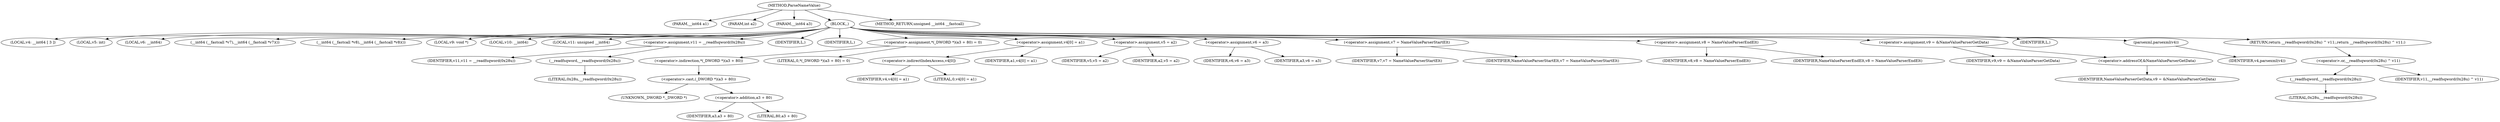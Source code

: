 digraph ParseNameValue {  
"1000109" [label = "(METHOD,ParseNameValue)" ]
"1000110" [label = "(PARAM,__int64 a1)" ]
"1000111" [label = "(PARAM,int a2)" ]
"1000112" [label = "(PARAM,__int64 a3)" ]
"1000113" [label = "(BLOCK,,)" ]
"1000114" [label = "(LOCAL,v4: __int64 [ 3 ])" ]
"1000115" [label = "(LOCAL,v5: int)" ]
"1000116" [label = "(LOCAL,v6: __int64)" ]
"1000117" [label = "(__int64 (__fastcall *v7),__int64 (__fastcall *v7)())" ]
"1000118" [label = "(__int64 (__fastcall *v8),__int64 (__fastcall *v8)())" ]
"1000119" [label = "(LOCAL,v9: void *)" ]
"1000120" [label = "(LOCAL,v10: __int64)" ]
"1000121" [label = "(LOCAL,v11: unsigned __int64)" ]
"1000122" [label = "(<operator>.assignment,v11 = __readfsqword(0x28u))" ]
"1000123" [label = "(IDENTIFIER,v11,v11 = __readfsqword(0x28u))" ]
"1000124" [label = "(__readfsqword,__readfsqword(0x28u))" ]
"1000125" [label = "(LITERAL,0x28u,__readfsqword(0x28u))" ]
"1000126" [label = "(IDENTIFIER,L,)" ]
"1000127" [label = "(IDENTIFIER,L,)" ]
"1000128" [label = "(<operator>.assignment,*(_DWORD *)(a3 + 80) = 0)" ]
"1000129" [label = "(<operator>.indirection,*(_DWORD *)(a3 + 80))" ]
"1000130" [label = "(<operator>.cast,(_DWORD *)(a3 + 80))" ]
"1000131" [label = "(UNKNOWN,_DWORD *,_DWORD *)" ]
"1000132" [label = "(<operator>.addition,a3 + 80)" ]
"1000133" [label = "(IDENTIFIER,a3,a3 + 80)" ]
"1000134" [label = "(LITERAL,80,a3 + 80)" ]
"1000135" [label = "(LITERAL,0,*(_DWORD *)(a3 + 80) = 0)" ]
"1000136" [label = "(<operator>.assignment,v4[0] = a1)" ]
"1000137" [label = "(<operator>.indirectIndexAccess,v4[0])" ]
"1000138" [label = "(IDENTIFIER,v4,v4[0] = a1)" ]
"1000139" [label = "(LITERAL,0,v4[0] = a1)" ]
"1000140" [label = "(IDENTIFIER,a1,v4[0] = a1)" ]
"1000141" [label = "(<operator>.assignment,v5 = a2)" ]
"1000142" [label = "(IDENTIFIER,v5,v5 = a2)" ]
"1000143" [label = "(IDENTIFIER,a2,v5 = a2)" ]
"1000144" [label = "(<operator>.assignment,v6 = a3)" ]
"1000145" [label = "(IDENTIFIER,v6,v6 = a3)" ]
"1000146" [label = "(IDENTIFIER,a3,v6 = a3)" ]
"1000147" [label = "(<operator>.assignment,v7 = NameValueParserStartElt)" ]
"1000148" [label = "(IDENTIFIER,v7,v7 = NameValueParserStartElt)" ]
"1000149" [label = "(IDENTIFIER,NameValueParserStartElt,v7 = NameValueParserStartElt)" ]
"1000150" [label = "(<operator>.assignment,v8 = NameValueParserEndElt)" ]
"1000151" [label = "(IDENTIFIER,v8,v8 = NameValueParserEndElt)" ]
"1000152" [label = "(IDENTIFIER,NameValueParserEndElt,v8 = NameValueParserEndElt)" ]
"1000153" [label = "(<operator>.assignment,v9 = &NameValueParserGetData)" ]
"1000154" [label = "(IDENTIFIER,v9,v9 = &NameValueParserGetData)" ]
"1000155" [label = "(<operator>.addressOf,&NameValueParserGetData)" ]
"1000156" [label = "(IDENTIFIER,NameValueParserGetData,v9 = &NameValueParserGetData)" ]
"1000157" [label = "(IDENTIFIER,L,)" ]
"1000158" [label = "(parsexml,parsexml(v4))" ]
"1000159" [label = "(IDENTIFIER,v4,parsexml(v4))" ]
"1000160" [label = "(RETURN,return __readfsqword(0x28u) ^ v11;,return __readfsqword(0x28u) ^ v11;)" ]
"1000161" [label = "(<operator>.or,__readfsqword(0x28u) ^ v11)" ]
"1000162" [label = "(__readfsqword,__readfsqword(0x28u))" ]
"1000163" [label = "(LITERAL,0x28u,__readfsqword(0x28u))" ]
"1000164" [label = "(IDENTIFIER,v11,__readfsqword(0x28u) ^ v11)" ]
"1000165" [label = "(METHOD_RETURN,unsigned __int64 __fastcall)" ]
  "1000109" -> "1000110" 
  "1000109" -> "1000111" 
  "1000109" -> "1000112" 
  "1000109" -> "1000113" 
  "1000109" -> "1000165" 
  "1000113" -> "1000114" 
  "1000113" -> "1000115" 
  "1000113" -> "1000116" 
  "1000113" -> "1000117" 
  "1000113" -> "1000118" 
  "1000113" -> "1000119" 
  "1000113" -> "1000120" 
  "1000113" -> "1000121" 
  "1000113" -> "1000122" 
  "1000113" -> "1000126" 
  "1000113" -> "1000127" 
  "1000113" -> "1000128" 
  "1000113" -> "1000136" 
  "1000113" -> "1000141" 
  "1000113" -> "1000144" 
  "1000113" -> "1000147" 
  "1000113" -> "1000150" 
  "1000113" -> "1000153" 
  "1000113" -> "1000157" 
  "1000113" -> "1000158" 
  "1000113" -> "1000160" 
  "1000122" -> "1000123" 
  "1000122" -> "1000124" 
  "1000124" -> "1000125" 
  "1000128" -> "1000129" 
  "1000128" -> "1000135" 
  "1000129" -> "1000130" 
  "1000130" -> "1000131" 
  "1000130" -> "1000132" 
  "1000132" -> "1000133" 
  "1000132" -> "1000134" 
  "1000136" -> "1000137" 
  "1000136" -> "1000140" 
  "1000137" -> "1000138" 
  "1000137" -> "1000139" 
  "1000141" -> "1000142" 
  "1000141" -> "1000143" 
  "1000144" -> "1000145" 
  "1000144" -> "1000146" 
  "1000147" -> "1000148" 
  "1000147" -> "1000149" 
  "1000150" -> "1000151" 
  "1000150" -> "1000152" 
  "1000153" -> "1000154" 
  "1000153" -> "1000155" 
  "1000155" -> "1000156" 
  "1000158" -> "1000159" 
  "1000160" -> "1000161" 
  "1000161" -> "1000162" 
  "1000161" -> "1000164" 
  "1000162" -> "1000163" 
}
